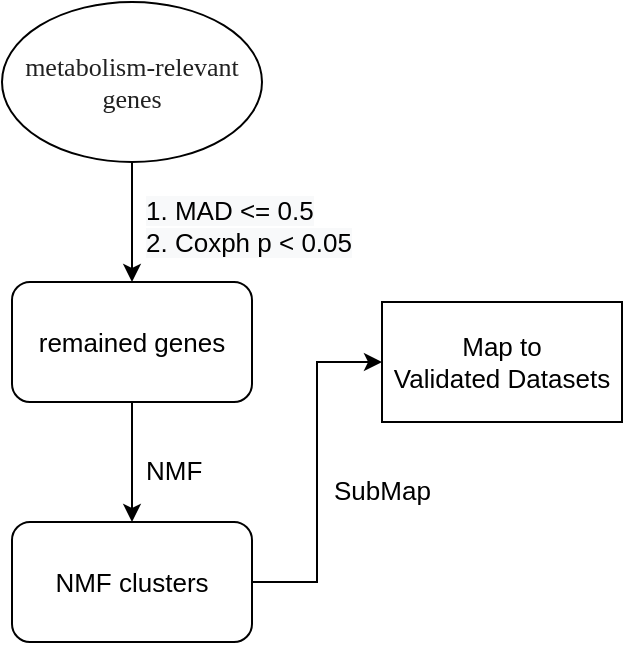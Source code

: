 <mxfile version="17.4.6" type="github">
  <diagram id="NdgCnNSXIsUmT931TGcp" name="Page-1">
    <mxGraphModel dx="640" dy="453" grid="1" gridSize="10" guides="1" tooltips="1" connect="1" arrows="1" fold="1" page="1" pageScale="1" pageWidth="827" pageHeight="1169" math="0" shadow="0">
      <root>
        <mxCell id="0" />
        <mxCell id="1" parent="0" />
        <mxCell id="ga2xYt5LpuPtbKSZWXpc-5" value="" style="edgeStyle=orthogonalEdgeStyle;rounded=0;orthogonalLoop=1;jettySize=auto;html=1;fontSize=13;" edge="1" parent="1" source="ga2xYt5LpuPtbKSZWXpc-1" target="ga2xYt5LpuPtbKSZWXpc-4">
          <mxGeometry relative="1" as="geometry" />
        </mxCell>
        <mxCell id="ga2xYt5LpuPtbKSZWXpc-1" value="&lt;span style=&quot;color: rgb(33 , 33 , 33) ; font-family: &amp;#34;cambria&amp;#34; , &amp;#34;cambria math&amp;#34; , &amp;#34;stixgeneral&amp;#34; , &amp;#34;times new roman&amp;#34; , &amp;#34;times&amp;#34; , serif ; font-size: 13px ; background-color: rgb(255 , 255 , 255)&quot;&gt;metabolism‐relevant genes&lt;/span&gt;" style="ellipse;whiteSpace=wrap;html=1;" vertex="1" parent="1">
          <mxGeometry x="250" y="100" width="130" height="80" as="geometry" />
        </mxCell>
        <mxCell id="ga2xYt5LpuPtbKSZWXpc-9" value="" style="edgeStyle=orthogonalEdgeStyle;rounded=0;orthogonalLoop=1;jettySize=auto;html=1;fontSize=13;" edge="1" parent="1" source="ga2xYt5LpuPtbKSZWXpc-4" target="ga2xYt5LpuPtbKSZWXpc-8">
          <mxGeometry relative="1" as="geometry" />
        </mxCell>
        <mxCell id="ga2xYt5LpuPtbKSZWXpc-4" value="remained genes" style="rounded=1;whiteSpace=wrap;html=1;fontSize=13;" vertex="1" parent="1">
          <mxGeometry x="255" y="240" width="120" height="60" as="geometry" />
        </mxCell>
        <mxCell id="ga2xYt5LpuPtbKSZWXpc-14" style="edgeStyle=orthogonalEdgeStyle;rounded=0;orthogonalLoop=1;jettySize=auto;html=1;entryX=0;entryY=0.5;entryDx=0;entryDy=0;fontSize=13;" edge="1" parent="1" source="ga2xYt5LpuPtbKSZWXpc-8" target="ga2xYt5LpuPtbKSZWXpc-13">
          <mxGeometry relative="1" as="geometry" />
        </mxCell>
        <mxCell id="ga2xYt5LpuPtbKSZWXpc-8" value="NMF clusters" style="whiteSpace=wrap;html=1;fontSize=13;rounded=1;" vertex="1" parent="1">
          <mxGeometry x="255" y="360" width="120" height="60" as="geometry" />
        </mxCell>
        <mxCell id="ga2xYt5LpuPtbKSZWXpc-11" value="&lt;span style=&quot;color: rgb(0, 0, 0); font-family: helvetica; font-size: 13px; font-style: normal; font-weight: 400; letter-spacing: normal; text-align: center; text-indent: 0px; text-transform: none; word-spacing: 0px; background-color: rgb(248, 249, 250); display: inline; float: none;&quot;&gt;1. MAD &amp;lt;= 0.5&lt;/span&gt;&lt;br style=&quot;color: rgb(0, 0, 0); font-family: helvetica; font-size: 13px; font-style: normal; font-weight: 400; letter-spacing: normal; text-align: center; text-indent: 0px; text-transform: none; word-spacing: 0px; background-color: rgb(248, 249, 250);&quot;&gt;&lt;span style=&quot;color: rgb(0, 0, 0); font-family: helvetica; font-size: 13px; font-style: normal; font-weight: 400; letter-spacing: normal; text-align: center; text-indent: 0px; text-transform: none; word-spacing: 0px; background-color: rgb(248, 249, 250); display: inline; float: none;&quot;&gt;2. Coxph p &amp;lt; 0.05&lt;/span&gt;" style="text;whiteSpace=wrap;html=1;fontSize=13;" vertex="1" parent="1">
          <mxGeometry x="320" y="190" width="130" height="50" as="geometry" />
        </mxCell>
        <mxCell id="ga2xYt5LpuPtbKSZWXpc-12" value="&lt;div style=&quot;text-align: center&quot;&gt;&lt;span&gt;&lt;font face=&quot;helvetica&quot;&gt;NMF&lt;/font&gt;&lt;/span&gt;&lt;/div&gt;" style="text;whiteSpace=wrap;html=1;fontSize=13;" vertex="1" parent="1">
          <mxGeometry x="320" y="320" width="130" height="50" as="geometry" />
        </mxCell>
        <mxCell id="ga2xYt5LpuPtbKSZWXpc-13" value="Map to&lt;br&gt;Validated Datasets" style="rounded=0;whiteSpace=wrap;html=1;fontSize=13;" vertex="1" parent="1">
          <mxGeometry x="440" y="250" width="120" height="60" as="geometry" />
        </mxCell>
        <mxCell id="ga2xYt5LpuPtbKSZWXpc-15" value="&lt;div style=&quot;text-align: center&quot;&gt;&lt;span&gt;&lt;font face=&quot;helvetica&quot;&gt;SubMap&lt;/font&gt;&lt;/span&gt;&lt;/div&gt;" style="text;whiteSpace=wrap;html=1;fontSize=13;" vertex="1" parent="1">
          <mxGeometry x="414" y="330" width="130" height="50" as="geometry" />
        </mxCell>
      </root>
    </mxGraphModel>
  </diagram>
</mxfile>
